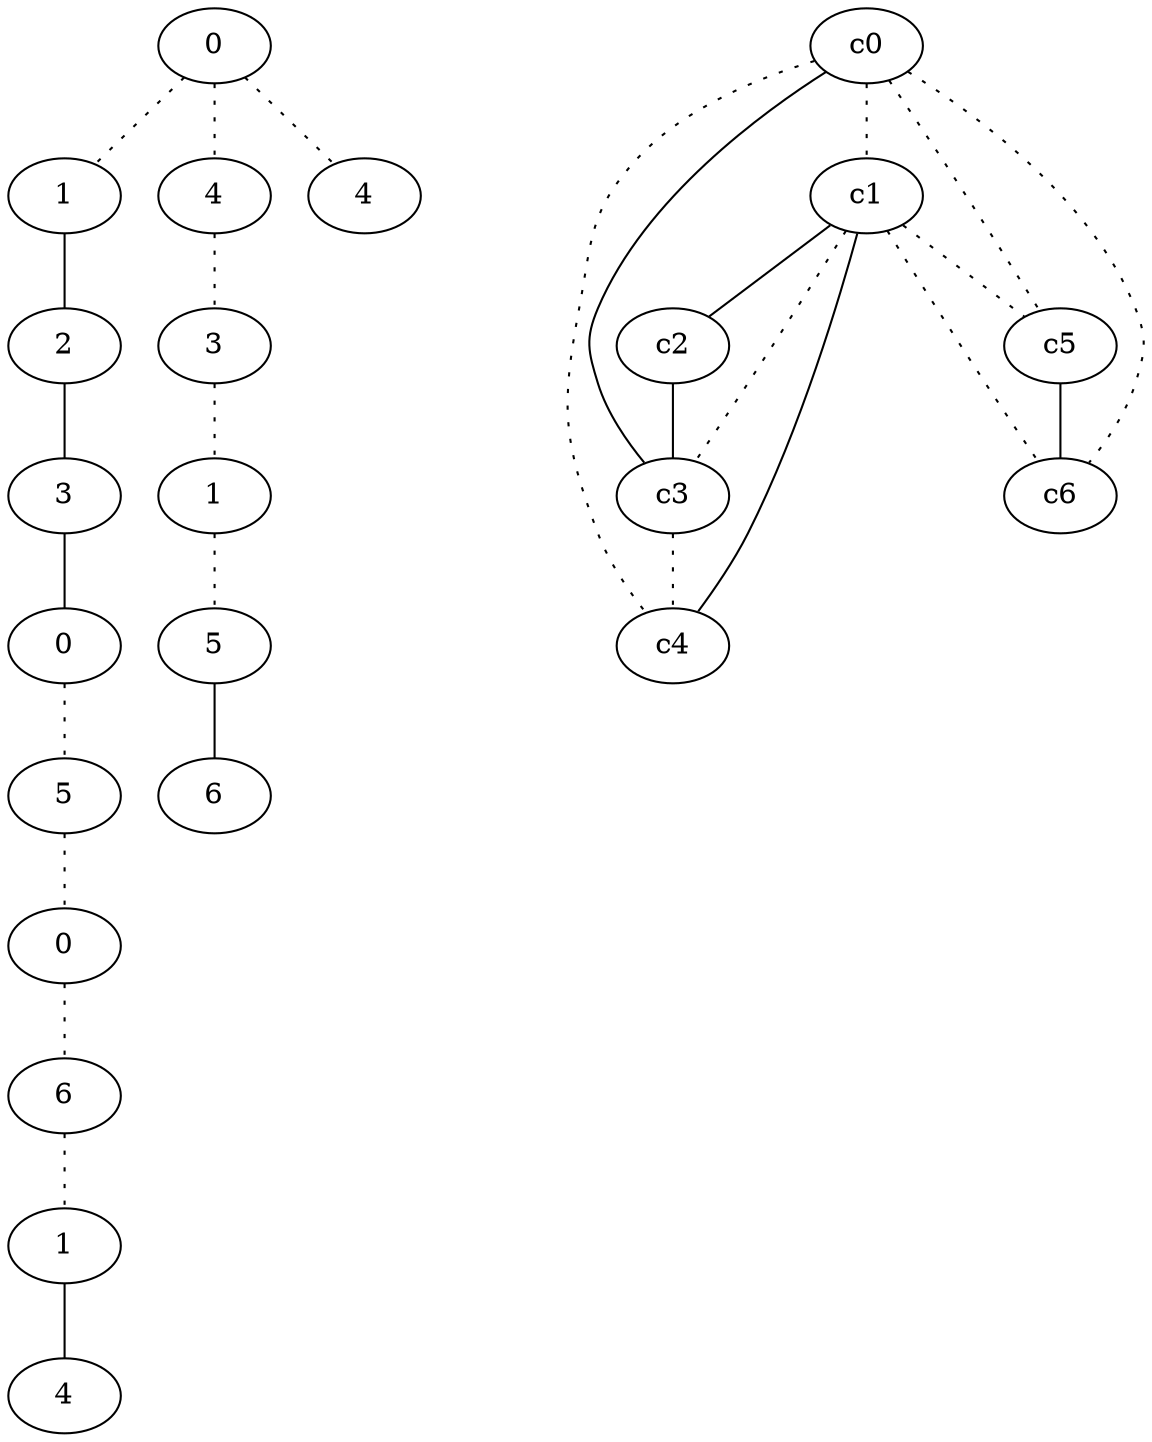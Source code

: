 graph {
a0[label=0];
a1[label=1];
a2[label=2];
a3[label=3];
a4[label=0];
a5[label=5];
a6[label=0];
a7[label=6];
a8[label=1];
a9[label=4];
a10[label=4];
a11[label=3];
a12[label=1];
a13[label=5];
a14[label=6];
a15[label=4];
a0 -- a1 [style=dotted];
a0 -- a10 [style=dotted];
a0 -- a15 [style=dotted];
a1 -- a2;
a2 -- a3;
a3 -- a4;
a4 -- a5 [style=dotted];
a5 -- a6 [style=dotted];
a6 -- a7 [style=dotted];
a7 -- a8 [style=dotted];
a8 -- a9;
a10 -- a11 [style=dotted];
a11 -- a12 [style=dotted];
a12 -- a13 [style=dotted];
a13 -- a14;
c0 -- c1 [style=dotted];
c0 -- c3;
c0 -- c4 [style=dotted];
c0 -- c5 [style=dotted];
c0 -- c6 [style=dotted];
c1 -- c2;
c1 -- c3 [style=dotted];
c1 -- c4;
c1 -- c5 [style=dotted];
c1 -- c6 [style=dotted];
c2 -- c3;
c3 -- c4 [style=dotted];
c5 -- c6;
}
